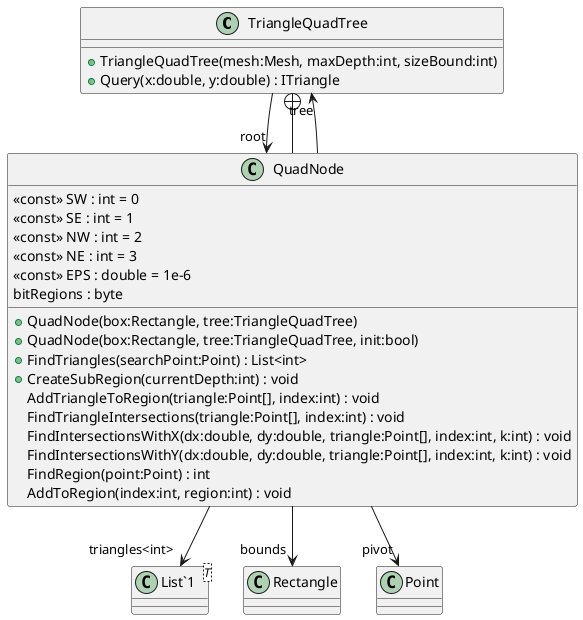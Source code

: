 @startuml
class TriangleQuadTree {
    + TriangleQuadTree(mesh:Mesh, maxDepth:int, sizeBound:int)
    + Query(x:double, y:double) : ITriangle
}
class QuadNode {
    <<const>> SW : int = 0
    <<const>> SE : int = 1
    <<const>> NW : int = 2
    <<const>> NE : int = 3
    <<const>> EPS : double = 1e-6
    bitRegions : byte
    + QuadNode(box:Rectangle, tree:TriangleQuadTree)
    + QuadNode(box:Rectangle, tree:TriangleQuadTree, init:bool)
    + FindTriangles(searchPoint:Point) : List<int>
    + CreateSubRegion(currentDepth:int) : void
    AddTriangleToRegion(triangle:Point[], index:int) : void
    FindTriangleIntersections(triangle:Point[], index:int) : void
    FindIntersectionsWithX(dx:double, dy:double, triangle:Point[], index:int, k:int) : void
    FindIntersectionsWithY(dx:double, dy:double, triangle:Point[], index:int, k:int) : void
    FindRegion(point:Point) : int
    AddToRegion(index:int, region:int) : void
}
class "List`1"<T> {
}
TriangleQuadTree --> "root" QuadNode
TriangleQuadTree +-- QuadNode
QuadNode --> "bounds" Rectangle
QuadNode --> "pivot" Point
QuadNode --> "tree" TriangleQuadTree
QuadNode --> "triangles<int>" "List`1"
@enduml
